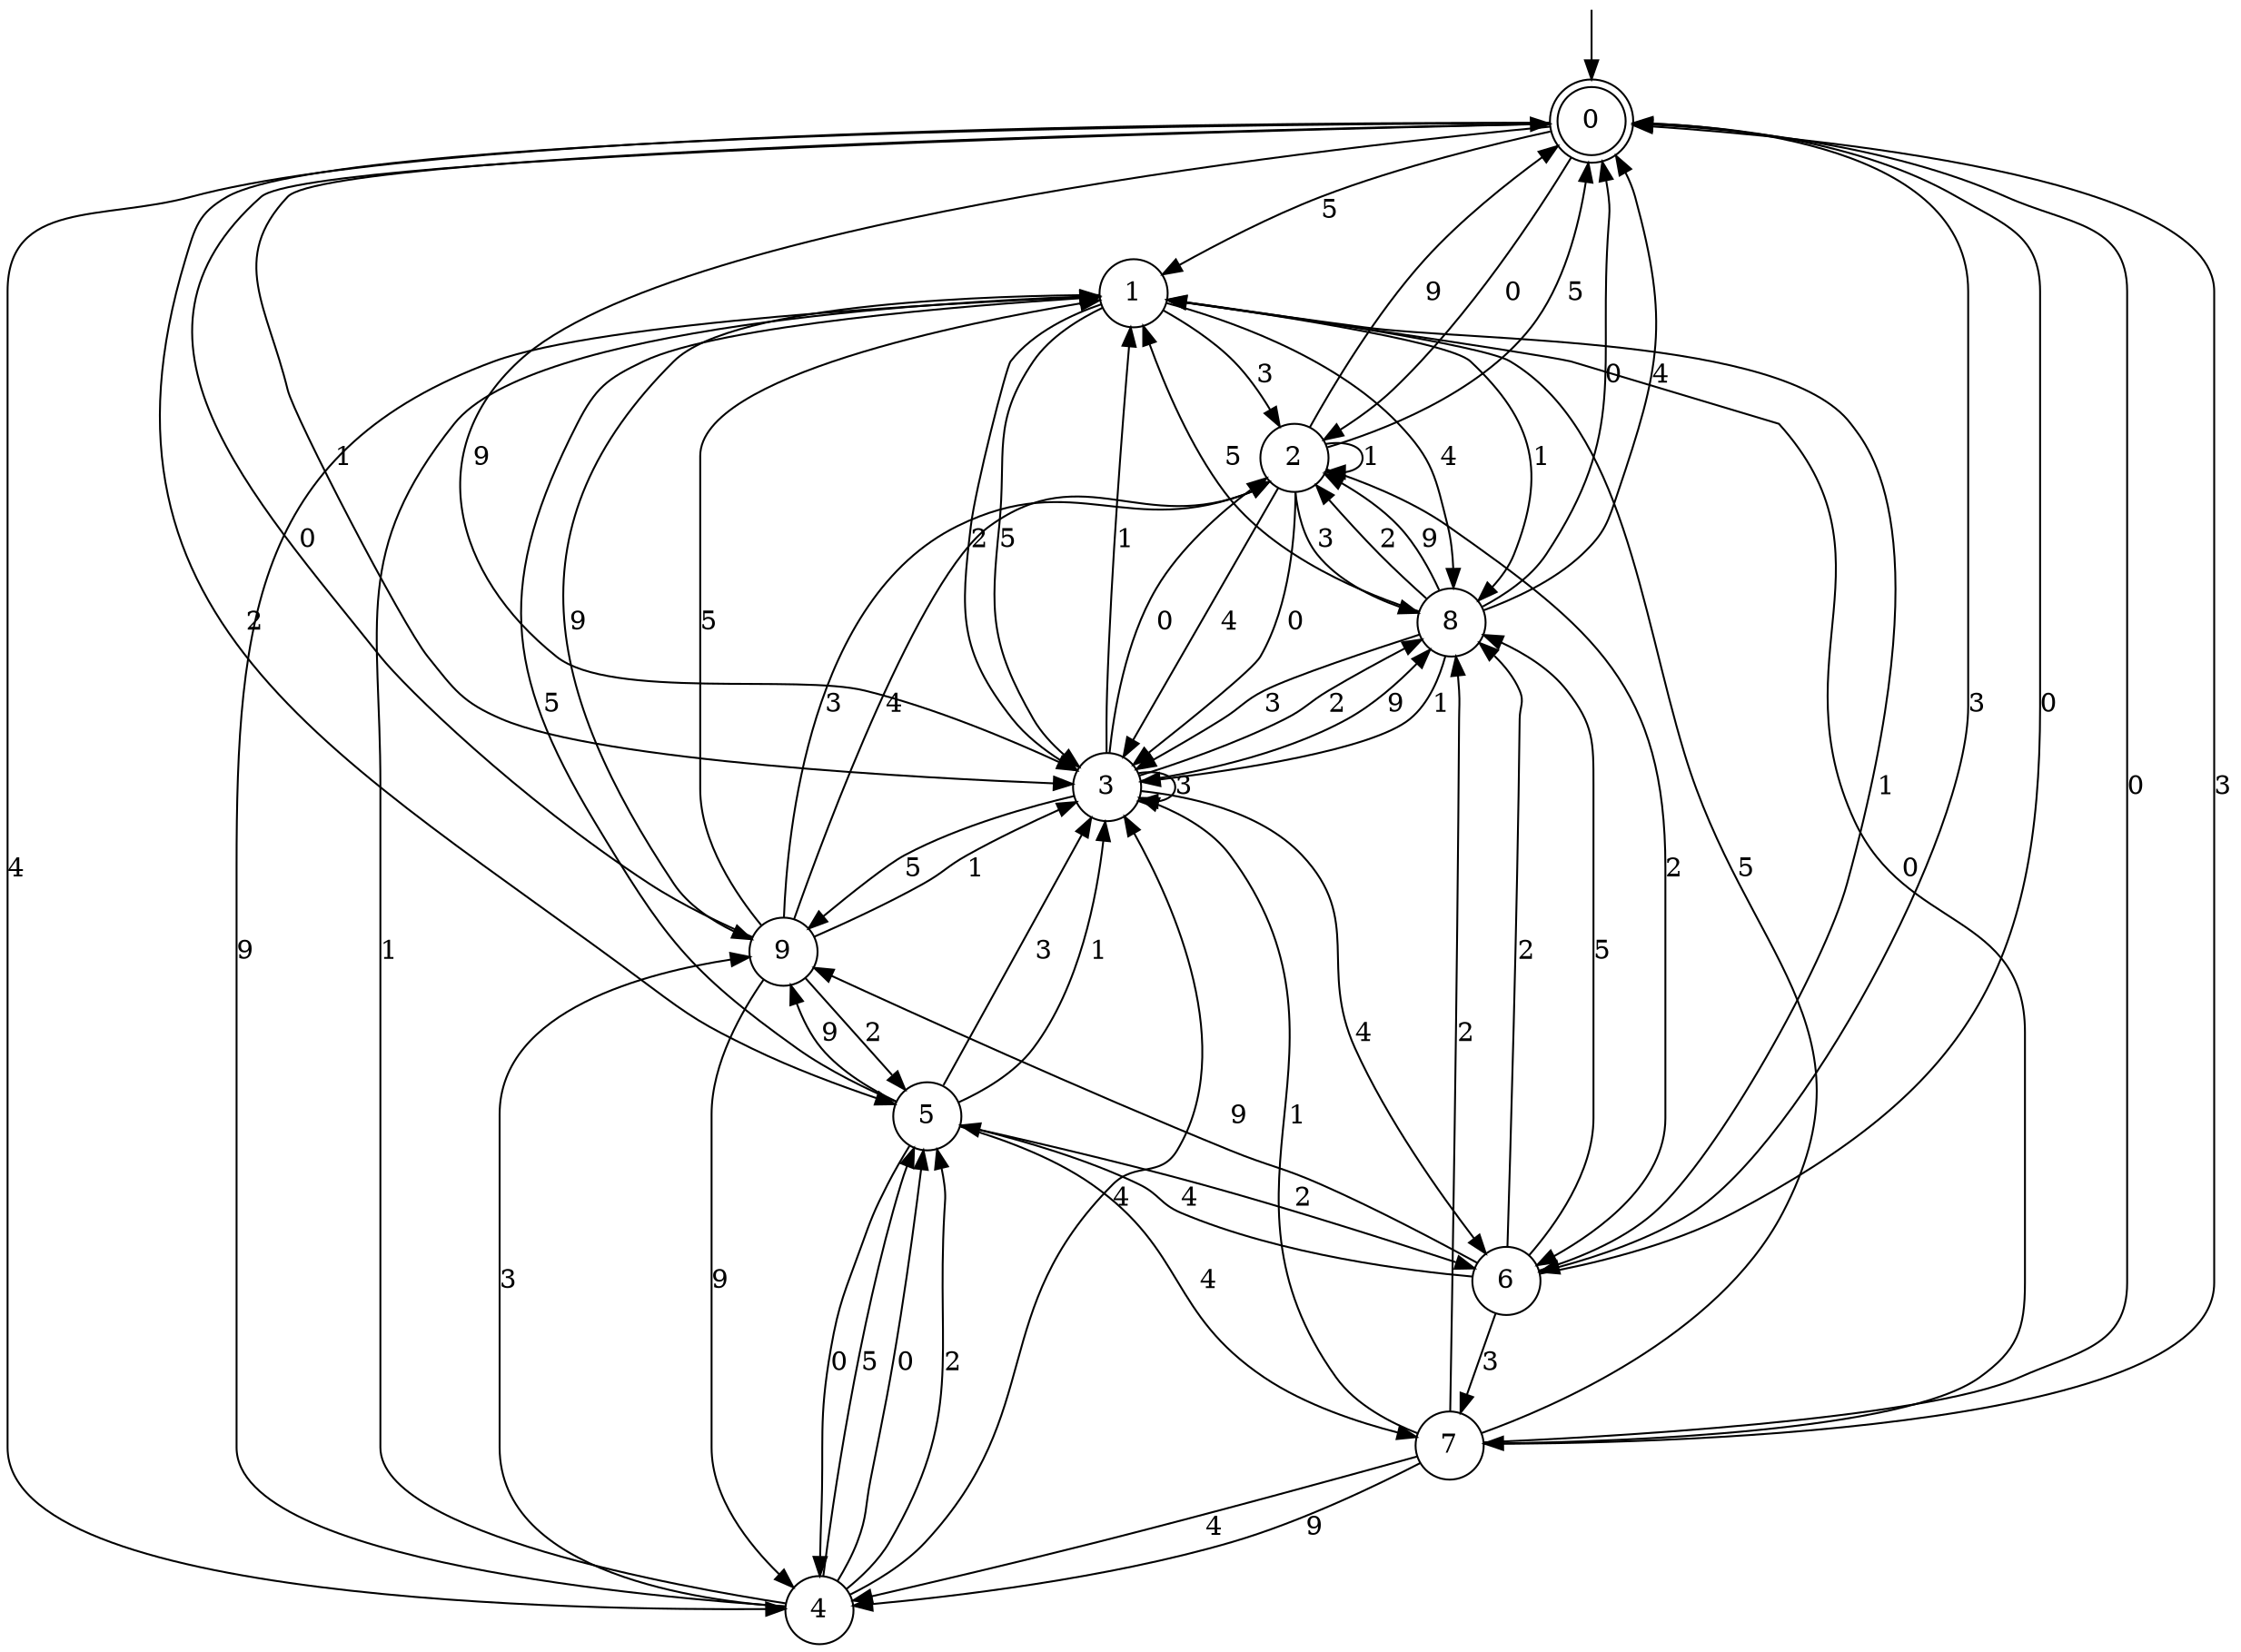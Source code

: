 digraph g {

	s0 [shape="doublecircle" label="0"];
	s1 [shape="circle" label="1"];
	s2 [shape="circle" label="2"];
	s3 [shape="circle" label="3"];
	s4 [shape="circle" label="4"];
	s5 [shape="circle" label="5"];
	s6 [shape="circle" label="6"];
	s7 [shape="circle" label="7"];
	s8 [shape="circle" label="8"];
	s9 [shape="circle" label="9"];
	s0 -> s1 [label="5"];
	s0 -> s2 [label="0"];
	s0 -> s3 [label="1"];
	s0 -> s4 [label="4"];
	s0 -> s5 [label="2"];
	s0 -> s6 [label="3"];
	s0 -> s3 [label="9"];
	s1 -> s3 [label="5"];
	s1 -> s7 [label="0"];
	s1 -> s8 [label="1"];
	s1 -> s8 [label="4"];
	s1 -> s3 [label="2"];
	s1 -> s2 [label="3"];
	s1 -> s9 [label="9"];
	s2 -> s0 [label="5"];
	s2 -> s3 [label="0"];
	s2 -> s2 [label="1"];
	s2 -> s3 [label="4"];
	s2 -> s6 [label="2"];
	s2 -> s8 [label="3"];
	s2 -> s0 [label="9"];
	s3 -> s9 [label="5"];
	s3 -> s2 [label="0"];
	s3 -> s1 [label="1"];
	s3 -> s6 [label="4"];
	s3 -> s8 [label="2"];
	s3 -> s3 [label="3"];
	s3 -> s8 [label="9"];
	s4 -> s5 [label="5"];
	s4 -> s5 [label="0"];
	s4 -> s1 [label="1"];
	s4 -> s3 [label="4"];
	s4 -> s5 [label="2"];
	s4 -> s9 [label="3"];
	s4 -> s1 [label="9"];
	s5 -> s1 [label="5"];
	s5 -> s4 [label="0"];
	s5 -> s3 [label="1"];
	s5 -> s7 [label="4"];
	s5 -> s6 [label="2"];
	s5 -> s3 [label="3"];
	s5 -> s9 [label="9"];
	s6 -> s8 [label="5"];
	s6 -> s0 [label="0"];
	s6 -> s1 [label="1"];
	s6 -> s5 [label="4"];
	s6 -> s8 [label="2"];
	s6 -> s7 [label="3"];
	s6 -> s9 [label="9"];
	s7 -> s1 [label="5"];
	s7 -> s0 [label="0"];
	s7 -> s3 [label="1"];
	s7 -> s4 [label="4"];
	s7 -> s8 [label="2"];
	s7 -> s0 [label="3"];
	s7 -> s4 [label="9"];
	s8 -> s1 [label="5"];
	s8 -> s0 [label="0"];
	s8 -> s3 [label="1"];
	s8 -> s0 [label="4"];
	s8 -> s2 [label="2"];
	s8 -> s3 [label="3"];
	s8 -> s2 [label="9"];
	s9 -> s1 [label="5"];
	s9 -> s0 [label="0"];
	s9 -> s3 [label="1"];
	s9 -> s2 [label="4"];
	s9 -> s5 [label="2"];
	s9 -> s2 [label="3"];
	s9 -> s4 [label="9"];

__start0 [label="" shape="none" width="0" height="0"];
__start0 -> s0;

}
